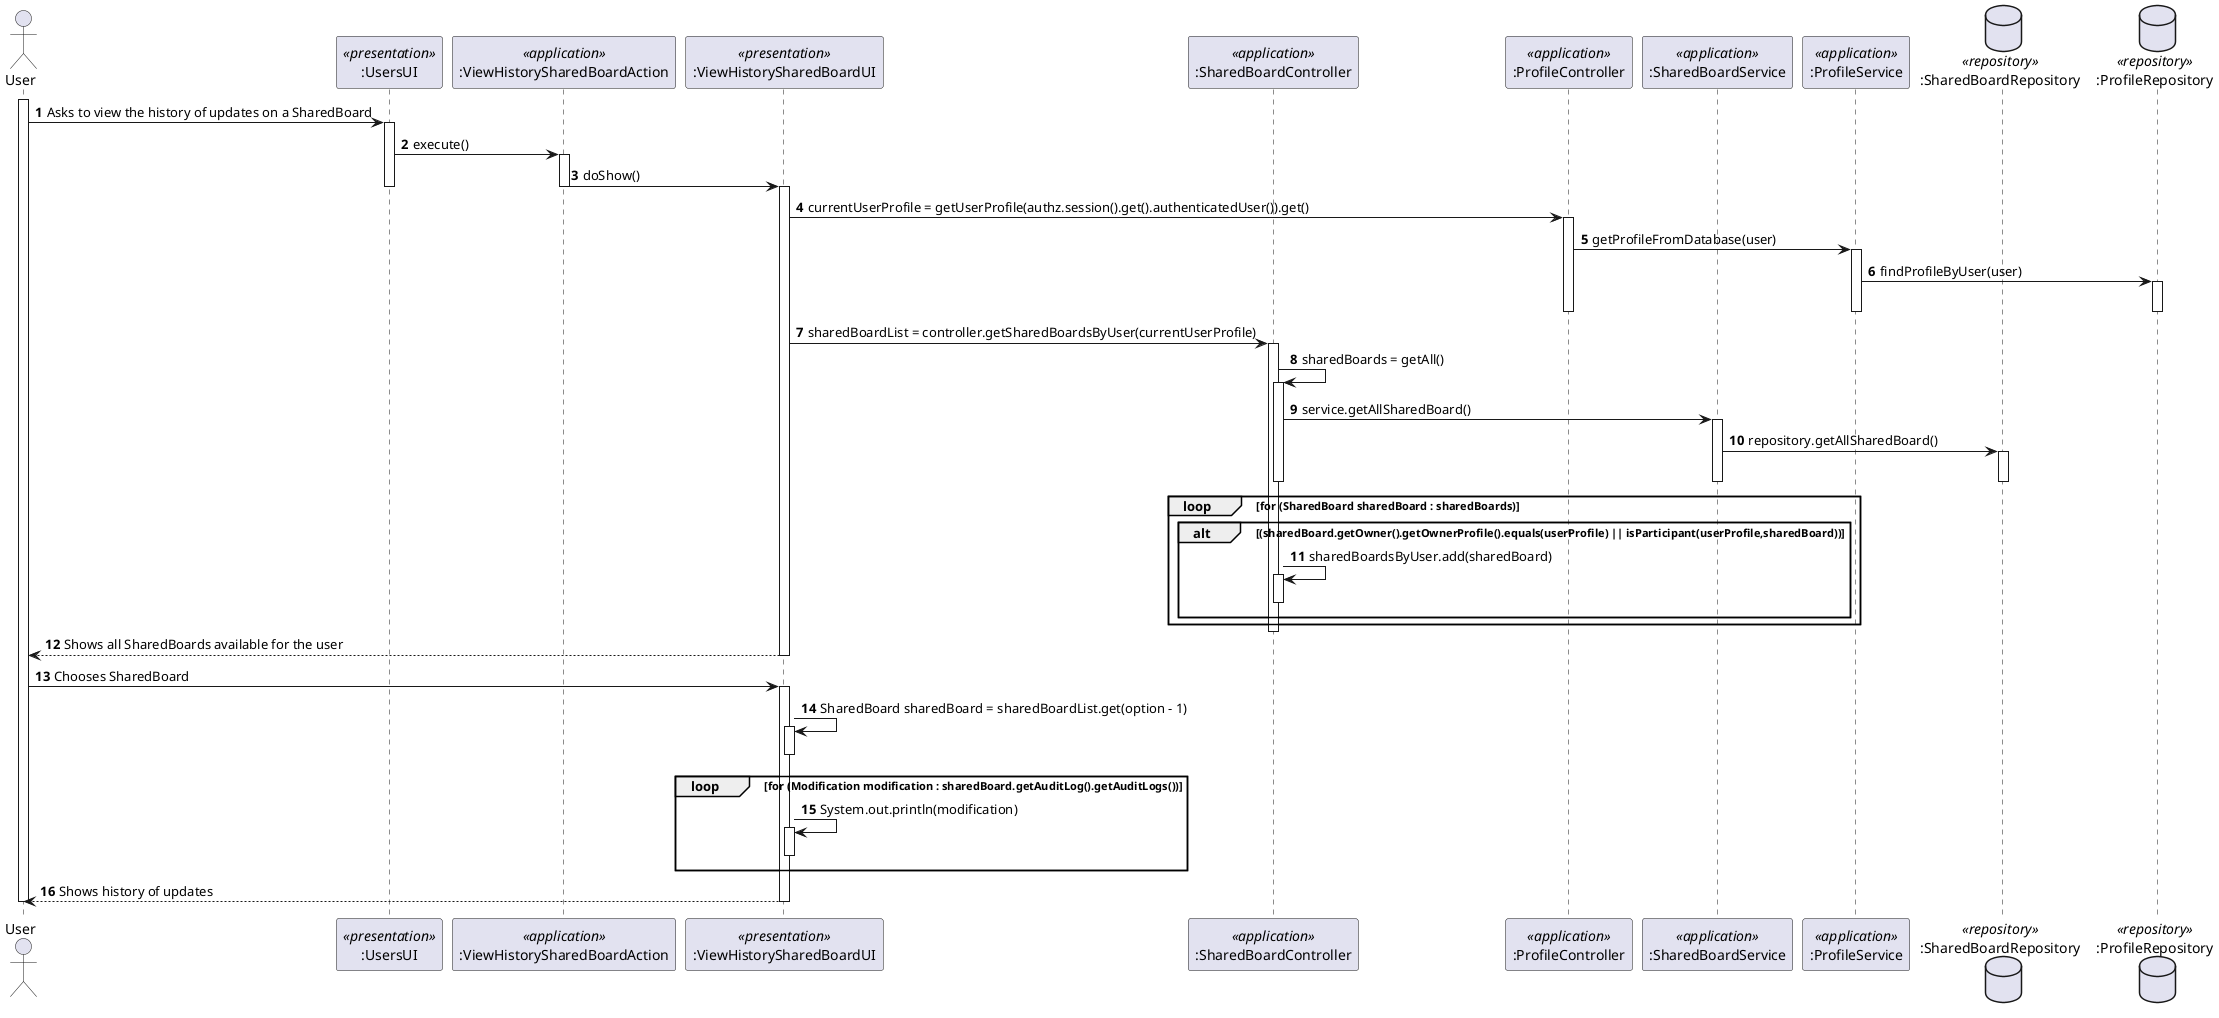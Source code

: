@startuml
'https://plantuml.com/sequence-diagram

autonumber

actor user as "User"

participant ":UsersUI" as ui <<presentation>>
participant ":ViewHistorySharedBoardAction" as action <<application>>
participant ":ViewHistorySharedBoardUI" as historyUI <<presentation>>
participant ":SharedBoardController" as controller <<application>>
participant ":ProfileController" as controllerProfile <<application>>
participant ":SharedBoardService" as service <<application>>
participant ":ProfileService" as serviceProfile <<application>>
database ":SharedBoardRepository" as repository <<repository>>
database ":ProfileRepository" as repositoryProfile <<repository>>

activate user

user -> ui : Asks to view the history of updates on a SharedBoard
activate ui
ui -> action : execute()
activate action
action -> historyUI : doShow()
deactivate action
deactivate ui
activate historyUI
historyUI -> controllerProfile : currentUserProfile = getUserProfile(authz.session().get().authenticatedUser()).get()
activate controllerProfile
controllerProfile -> serviceProfile : getProfileFromDatabase(user)
activate serviceProfile
serviceProfile -> repositoryProfile : findProfileByUser(user)
activate repositoryProfile
deactivate repositoryProfile
deactivate serviceProfile
deactivate controllerProfile
historyUI -> controller : sharedBoardList = controller.getSharedBoardsByUser(currentUserProfile)
activate controller
controller -> controller : sharedBoards = getAll()
activate controller
controller -> service : service.getAllSharedBoard()
activate service
service -> repository : repository.getAllSharedBoard()
activate repository
deactivate repository
deactivate service
deactivate controller
loop for (SharedBoard sharedBoard : sharedBoards)
    alt (sharedBoard.getOwner().getOwnerProfile().equals(userProfile) || isParticipant(userProfile,sharedBoard))
        controller -> controller : sharedBoardsByUser.add(sharedBoard)
        activate controller
        deactivate controller
    end alt
end loop
deactivate controller
historyUI --> user : Shows all SharedBoards available for the user
deactivate historyUI
user -> historyUI : Chooses SharedBoard
activate historyUI
historyUI -> historyUI : SharedBoard sharedBoard = sharedBoardList.get(option - 1)
activate historyUI
deactivate historyUI
loop for (Modification modification : sharedBoard.getAuditLog().getAuditLogs())
    historyUI -> historyUI : System.out.println(modification)
    activate historyUI
    deactivate historyUI
end loop
historyUI --> user : Shows history of updates
deactivate historyUI
deactivate user


@enduml